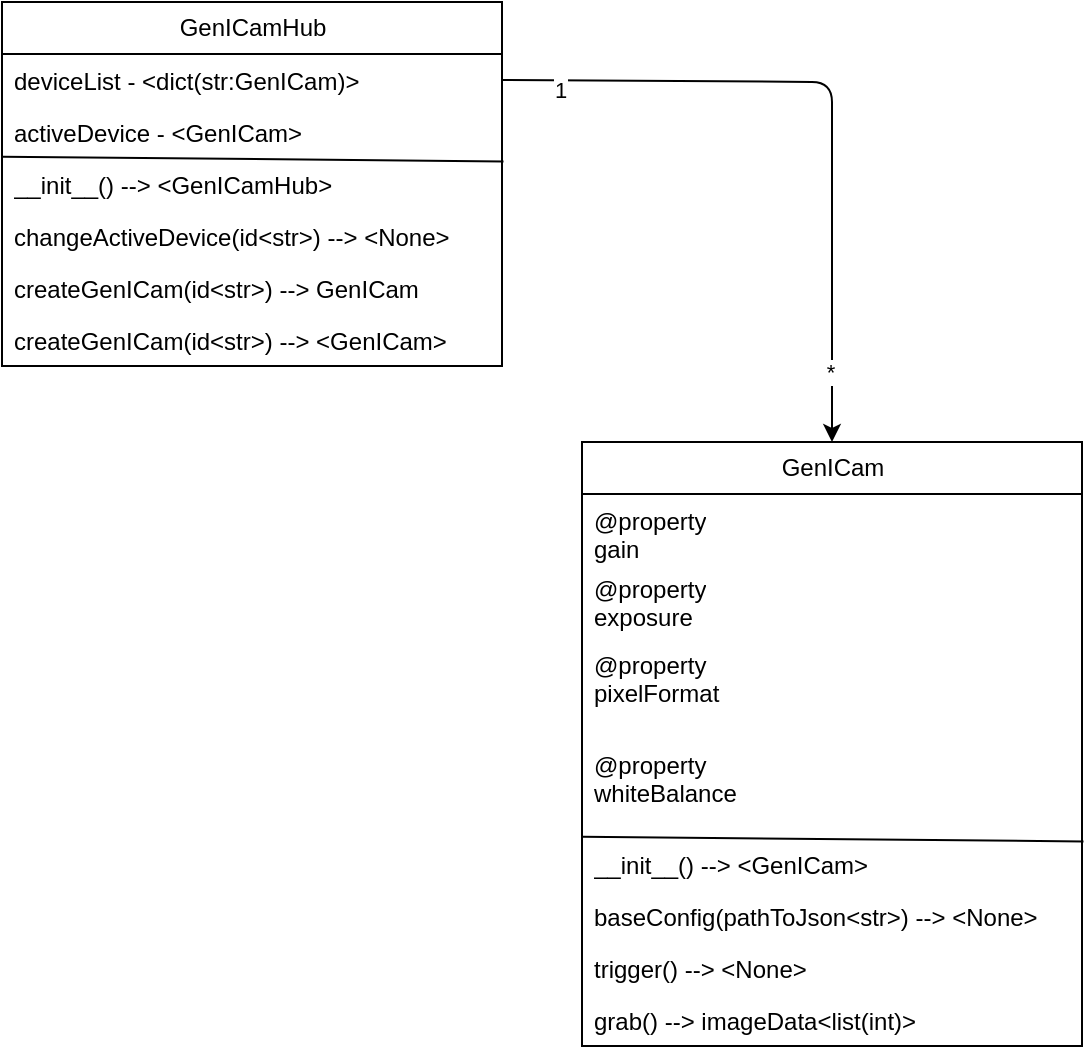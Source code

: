 <mxfile>
    <diagram id="NkQPngVakduhg9Lqq2sQ" name="Page-1">
        <mxGraphModel dx="1334" dy="1011" grid="1" gridSize="10" guides="1" tooltips="1" connect="1" arrows="1" fold="1" page="1" pageScale="1" pageWidth="827" pageHeight="1169" math="0" shadow="0">
            <root>
                <mxCell id="0"/>
                <mxCell id="1" parent="0"/>
                <mxCell id="2" value="GenICamHub" style="swimlane;fontStyle=0;childLayout=stackLayout;horizontal=1;startSize=26;fillColor=none;horizontalStack=0;resizeParent=1;resizeParentMax=0;resizeLast=0;collapsible=1;marginBottom=0;html=1;" vertex="1" parent="1">
                    <mxGeometry x="350" y="220" width="250" height="182" as="geometry">
                        <mxRectangle x="370" y="280" width="110" height="30" as="alternateBounds"/>
                    </mxGeometry>
                </mxCell>
                <mxCell id="3" value="deviceList - &amp;lt;dict(str:GenICam)&amp;gt;" style="text;strokeColor=none;fillColor=none;align=left;verticalAlign=top;spacingLeft=4;spacingRight=4;overflow=hidden;rotatable=0;points=[[0,0.5],[1,0.5]];portConstraint=eastwest;whiteSpace=wrap;html=1;" vertex="1" parent="2">
                    <mxGeometry y="26" width="250" height="26" as="geometry"/>
                </mxCell>
                <mxCell id="4" value="activeDevice - &amp;lt;GenICam&amp;gt;" style="text;strokeColor=none;fillColor=none;align=left;verticalAlign=top;spacingLeft=4;spacingRight=4;overflow=hidden;rotatable=0;points=[[0,0.5],[1,0.5]];portConstraint=eastwest;whiteSpace=wrap;html=1;" vertex="1" parent="2">
                    <mxGeometry y="52" width="250" height="26" as="geometry"/>
                </mxCell>
                <mxCell id="9" value="__init__() --&amp;gt; &amp;lt;GenICamHub&amp;gt;" style="text;strokeColor=none;fillColor=none;align=left;verticalAlign=top;spacingLeft=4;spacingRight=4;overflow=hidden;rotatable=0;points=[[0,0.5],[1,0.5]];portConstraint=eastwest;whiteSpace=wrap;html=1;" vertex="1" parent="2">
                    <mxGeometry y="78" width="250" height="26" as="geometry"/>
                </mxCell>
                <mxCell id="10" value="" style="endArrow=none;html=1;exitX=0;exitY=-0.026;exitDx=0;exitDy=0;exitPerimeter=0;entryX=1.003;entryY=0.067;entryDx=0;entryDy=0;entryPerimeter=0;" edge="1" parent="2" source="9" target="9">
                    <mxGeometry width="50" height="50" relative="1" as="geometry">
                        <mxPoint x="90" y="50" as="sourcePoint"/>
                        <mxPoint x="140" as="targetPoint"/>
                    </mxGeometry>
                </mxCell>
                <mxCell id="11" value="changeActiveDevice(id&amp;lt;str&amp;gt;) --&amp;gt; &amp;lt;None&amp;gt;&amp;nbsp;" style="text;strokeColor=none;fillColor=none;align=left;verticalAlign=top;spacingLeft=4;spacingRight=4;overflow=hidden;rotatable=0;points=[[0,0.5],[1,0.5]];portConstraint=eastwest;whiteSpace=wrap;html=1;" vertex="1" parent="2">
                    <mxGeometry y="104" width="250" height="26" as="geometry"/>
                </mxCell>
                <mxCell id="12" value="createGenICam(id&amp;lt;str&amp;gt;) --&amp;gt; GenICam&amp;nbsp;" style="text;strokeColor=none;fillColor=none;align=left;verticalAlign=top;spacingLeft=4;spacingRight=4;overflow=hidden;rotatable=0;points=[[0,0.5],[1,0.5]];portConstraint=eastwest;whiteSpace=wrap;html=1;" vertex="1" parent="2">
                    <mxGeometry y="130" width="250" height="26" as="geometry"/>
                </mxCell>
                <mxCell id="21" value="createGenICam(id&amp;lt;str&amp;gt;) --&amp;gt; &amp;lt;GenICam&amp;gt;&amp;nbsp;" style="text;strokeColor=none;fillColor=none;align=left;verticalAlign=top;spacingLeft=4;spacingRight=4;overflow=hidden;rotatable=0;points=[[0,0.5],[1,0.5]];portConstraint=eastwest;whiteSpace=wrap;html=1;" vertex="1" parent="2">
                    <mxGeometry y="156" width="250" height="26" as="geometry"/>
                </mxCell>
                <mxCell id="13" value="GenICam" style="swimlane;fontStyle=0;childLayout=stackLayout;horizontal=1;startSize=26;fillColor=none;horizontalStack=0;resizeParent=1;resizeParentMax=0;resizeLast=0;collapsible=1;marginBottom=0;html=1;" vertex="1" parent="1">
                    <mxGeometry x="640" y="440" width="250" height="302" as="geometry">
                        <mxRectangle x="370" y="280" width="110" height="30" as="alternateBounds"/>
                    </mxGeometry>
                </mxCell>
                <mxCell id="14" value="@property&lt;br&gt;gain&amp;nbsp;" style="text;strokeColor=none;fillColor=none;align=left;verticalAlign=top;spacingLeft=4;spacingRight=4;overflow=hidden;rotatable=0;points=[[0,0.5],[1,0.5]];portConstraint=eastwest;whiteSpace=wrap;html=1;" vertex="1" parent="13">
                    <mxGeometry y="26" width="250" height="34" as="geometry"/>
                </mxCell>
                <mxCell id="15" value="@property&lt;br&gt;exposure&amp;nbsp;" style="text;strokeColor=none;fillColor=none;align=left;verticalAlign=top;spacingLeft=4;spacingRight=4;overflow=hidden;rotatable=0;points=[[0,0.5],[1,0.5]];portConstraint=eastwest;whiteSpace=wrap;html=1;" vertex="1" parent="13">
                    <mxGeometry y="60" width="250" height="38" as="geometry"/>
                </mxCell>
                <mxCell id="19" value="@property&lt;br&gt;pixelFormat&amp;nbsp;" style="text;strokeColor=none;fillColor=none;align=left;verticalAlign=top;spacingLeft=4;spacingRight=4;overflow=hidden;rotatable=0;points=[[0,0.5],[1,0.5]];portConstraint=eastwest;whiteSpace=wrap;html=1;" vertex="1" parent="13">
                    <mxGeometry y="98" width="250" height="50" as="geometry"/>
                </mxCell>
                <mxCell id="22" value="@property&lt;br&gt;whiteBalance&amp;nbsp;" style="text;strokeColor=none;fillColor=none;align=left;verticalAlign=top;spacingLeft=4;spacingRight=4;overflow=hidden;rotatable=0;points=[[0,0.5],[1,0.5]];portConstraint=eastwest;whiteSpace=wrap;html=1;" vertex="1" parent="13">
                    <mxGeometry y="148" width="250" height="50" as="geometry"/>
                </mxCell>
                <mxCell id="16" value="__init__() --&amp;gt; &amp;lt;GenICam&amp;gt;" style="text;strokeColor=none;fillColor=none;align=left;verticalAlign=top;spacingLeft=4;spacingRight=4;overflow=hidden;rotatable=0;points=[[0,0.5],[1,0.5]];portConstraint=eastwest;whiteSpace=wrap;html=1;" vertex="1" parent="13">
                    <mxGeometry y="198" width="250" height="26" as="geometry"/>
                </mxCell>
                <mxCell id="17" value="" style="endArrow=none;html=1;exitX=0;exitY=-0.026;exitDx=0;exitDy=0;exitPerimeter=0;entryX=1.003;entryY=0.067;entryDx=0;entryDy=0;entryPerimeter=0;" edge="1" parent="13" source="16" target="16">
                    <mxGeometry width="50" height="50" relative="1" as="geometry">
                        <mxPoint x="90" y="50" as="sourcePoint"/>
                        <mxPoint x="140" as="targetPoint"/>
                    </mxGeometry>
                </mxCell>
                <mxCell id="18" value="baseConfig(pathToJson&amp;lt;str&amp;gt;) --&amp;gt; &amp;lt;None&amp;gt;" style="text;strokeColor=none;fillColor=none;align=left;verticalAlign=top;spacingLeft=4;spacingRight=4;overflow=hidden;rotatable=0;points=[[0,0.5],[1,0.5]];portConstraint=eastwest;whiteSpace=wrap;html=1;" vertex="1" parent="13">
                    <mxGeometry y="224" width="250" height="26" as="geometry"/>
                </mxCell>
                <mxCell id="24" value="trigger() --&amp;gt; &amp;lt;None&amp;gt;" style="text;strokeColor=none;fillColor=none;align=left;verticalAlign=top;spacingLeft=4;spacingRight=4;overflow=hidden;rotatable=0;points=[[0,0.5],[1,0.5]];portConstraint=eastwest;whiteSpace=wrap;html=1;" vertex="1" parent="13">
                    <mxGeometry y="250" width="250" height="26" as="geometry"/>
                </mxCell>
                <mxCell id="25" value="grab() --&amp;gt; imageData&amp;lt;list(int)&amp;gt;" style="text;strokeColor=none;fillColor=none;align=left;verticalAlign=top;spacingLeft=4;spacingRight=4;overflow=hidden;rotatable=0;points=[[0,0.5],[1,0.5]];portConstraint=eastwest;whiteSpace=wrap;html=1;" vertex="1" parent="13">
                    <mxGeometry y="276" width="250" height="26" as="geometry"/>
                </mxCell>
                <mxCell id="23" style="edgeStyle=none;html=1;entryX=0.5;entryY=0;entryDx=0;entryDy=0;exitX=1;exitY=0.5;exitDx=0;exitDy=0;" edge="1" parent="1" source="3" target="13">
                    <mxGeometry relative="1" as="geometry">
                        <Array as="points">
                            <mxPoint x="765" y="260"/>
                        </Array>
                    </mxGeometry>
                </mxCell>
                <mxCell id="27" value="1" style="edgeLabel;html=1;align=center;verticalAlign=middle;resizable=0;points=[];" vertex="1" connectable="0" parent="23">
                    <mxGeometry x="-0.833" y="-5" relative="1" as="geometry">
                        <mxPoint as="offset"/>
                    </mxGeometry>
                </mxCell>
                <mxCell id="28" value="*" style="edgeLabel;html=1;align=center;verticalAlign=middle;resizable=0;points=[];" vertex="1" connectable="0" parent="23">
                    <mxGeometry x="0.797" relative="1" as="geometry">
                        <mxPoint x="-1" as="offset"/>
                    </mxGeometry>
                </mxCell>
            </root>
        </mxGraphModel>
    </diagram>
</mxfile>